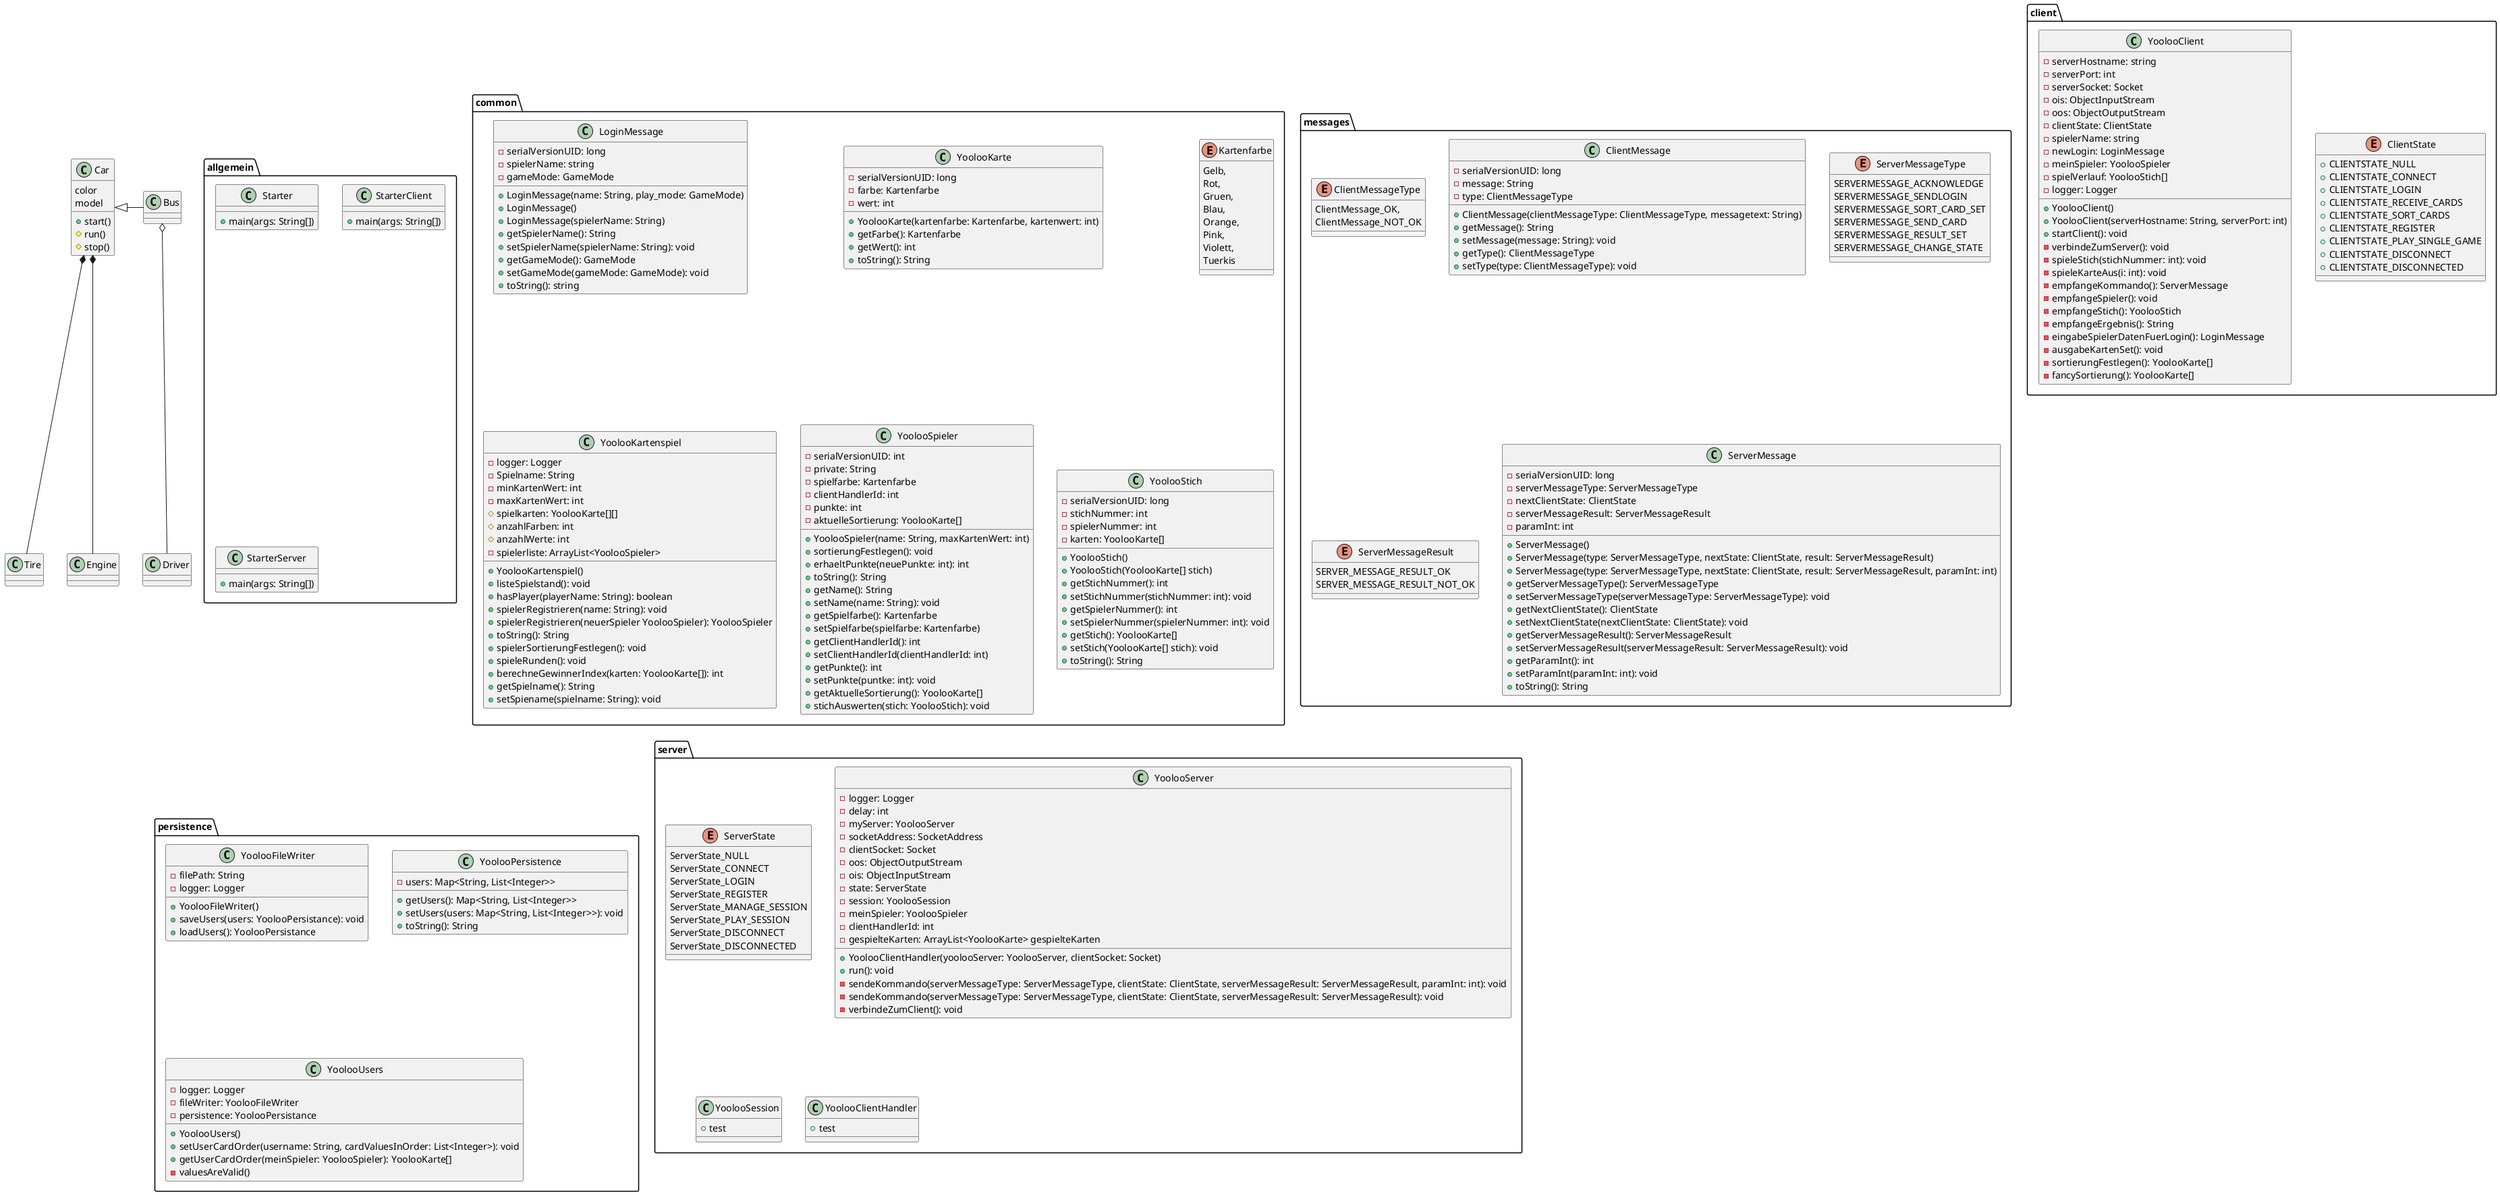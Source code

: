 @startuml

namespace allgemein {
  class Starter {
    + main(args: String[])
  }

  class StarterClient {
    + main(args: String[])
  }

  class StarterServer {
    + main(args: String[])
  }
}

namespace client {
  enum ClientState {
    + CLIENTSTATE_NULL
    + CLIENTSTATE_CONNECT
    + CLIENTSTATE_LOGIN
    + CLIENTSTATE_RECEIVE_CARDS
    + CLIENTSTATE_SORT_CARDS
    + CLIENTSTATE_REGISTER
    + CLIENTSTATE_PLAY_SINGLE_GAME
    + CLIENTSTATE_DISCONNECT
    + CLIENTSTATE_DISCONNECTED
  }

  class YoolooClient {
    - serverHostname: string
    - serverPort: int
    - serverSocket: Socket
    - ois: ObjectInputStream
    - oos: ObjectOutputStream
    - clientState: ClientState
    - spielerName: string
    - newLogin: LoginMessage
    - meinSpieler: YoolooSpieler
    - spielVerlauf: YoolooStich[]
    - logger: Logger
    + YoolooClient()
    + YoolooClient(serverHostname: String, serverPort: int)
    + startClient(): void
    - verbindeZumServer(): void
    - spieleStich(stichNummer: int): void
    - spieleKarteAus(i: int): void
    - empfangeKommando(): ServerMessage
    - empfangeSpieler(): void
    - empfangeStich(): YoolooStich
    - empfangeErgebnis(): String
    - eingabeSpielerDatenFuerLogin(): LoginMessage
    - ausgabeKartenSet(): void
    - sortierungFestlegen(): YoolooKarte[]
    - fancySortierung(): YoolooKarte[]
  }
}

namespace common {
  class LoginMessage {
    - serialVersionUID: long
    - spielerName: string
    - gameMode: GameMode
    + LoginMessage(name: String, play_mode: GameMode)
    + LoginMessage()
    + LoginMessage(spielerName: String)
    + getSpielerName(): String
    + setSpielerName(spielerName: String): void
    + getGameMode(): GameMode
    + setGameMode(gameMode: GameMode): void
    + toString(): string
  }

  class YoolooKarte {
    - serialVersionUID: long
    - farbe: Kartenfarbe
    - wert: int
    + YoolooKarte(kartenfarbe: Kartenfarbe, kartenwert: int)
    + getFarbe(): Kartenfarbe
    + getWert(): int
    + toString(): String
  }

   enum Kartenfarbe {
     Gelb,
     Rot,
     Gruen,
     Blau,
     Orange,
     Pink,
     Violett,
     Tuerkis
   }

  class YoolooKartenspiel {
    - logger: Logger
    - Spielname: String
    - minKartenWert: int
    - maxKartenWert: int
    # spielkarten: YoolooKarte[][]
    # anzahlFarben: int
    # anzahlWerte: int
    - spielerliste: ArrayList<YoolooSpieler>
    + YoolooKartenspiel()
    + listeSpielstand(): void
    + hasPlayer(playerName: String): boolean
    + spielerRegistrieren(name: String): void
    + spielerRegistrieren(neuerSpieler YoolooSpieler): YoolooSpieler
    + toString(): String
    + spielerSortierungFestlegen(): void
    + spieleRunden(): void
    + berechneGewinnerIndex(karten: YoolooKarte[]): int
    + getSpielname(): String
    + setSpiename(spielname: String): void
  }

  class YoolooSpieler {
    - serialVersionUID: int
    - private: String
    - spielfarbe: Kartenfarbe
    - clientHandlerId: int
    - punkte: int
    - aktuelleSortierung: YoolooKarte[]
    + YoolooSpieler(name: String, maxKartenWert: int)
    + sortierungFestlegen(): void
    + erhaeltPunkte(neuePunkte: int): int
    + toString(): String
    + getName(): String
    + setName(name: String): void
    + getSpielfarbe(): Kartenfarbe
    + setSpielfarbe(spielfarbe: Kartenfarbe)
    + getClientHandlerId(): int
    + setClientHandlerId(clientHandlerId: int)
    + getPunkte(): int
    + setPunkte(puntke: int): void
    + getAktuelleSortierung(): YoolooKarte[]
    + stichAuswerten(stich: YoolooStich): void
  }

  class YoolooStich {
    - serialVersionUID: long
    - stichNummer: int
    - spielerNummer: int
    - karten: YoolooKarte[]
    + YoolooStich()
    + YoolooStich(YoolooKarte[] stich)
    + getStichNummer(): int
    + setStichNummer(stichNummer: int): void
    + getSpielerNummer(): int
    + setSpielerNummer(spielerNummer: int): void
    + getStich(): YoolooKarte[]
    + setStich(YoolooKarte[] stich): void
    + toString(): String
  }
}

namespace messages {
  enum ClientMessageType {
    ClientMessage_OK,
    ClientMessage_NOT_OK
  }

  class ClientMessage {
    - serialVersionUID: long
    - message: String
    - type: ClientMessageType
    + ClientMessage(clientMessageType: ClientMessageType, messagetext: String)
    + getMessage(): String
    + setMessage(message: String): void
    + getType(): ClientMessageType
    + setType(type: ClientMessageType): void
  }

  enum ServerMessageType {
    SERVERMESSAGE_ACKNOWLEDGE
    SERVERMESSAGE_SENDLOGIN
    SERVERMESSAGE_SORT_CARD_SET
    SERVERMESSAGE_SEND_CARD
    SERVERMESSAGE_RESULT_SET
    SERVERMESSAGE_CHANGE_STATE
  }

  enum ServerMessageResult {
    SERVER_MESSAGE_RESULT_OK
    SERVER_MESSAGE_RESULT_NOT_OK
  }

  class ServerMessage {
    - serialVersionUID: long
    - serverMessageType: ServerMessageType
    - nextClientState: ClientState
    - serverMessageResult: ServerMessageResult
    - paramInt: int
    + ServerMessage()
    + ServerMessage(type: ServerMessageType, nextState: ClientState, result: ServerMessageResult)
    + ServerMessage(type: ServerMessageType, nextState: ClientState, result: ServerMessageResult, paramInt: int)
    + getServerMessageType(): ServerMessageType
    + setServerMessageType(serverMessageType: ServerMessageType): void
    + getNextClientState(): ClientState
    + setNextClientState(nextClientState: ClientState): void
    + getServerMessageResult(): ServerMessageResult
    + setServerMessageResult(serverMessageResult: ServerMessageResult): void
    + getParamInt(): int
    + setParamInt(paramInt: int): void
    + toString(): String
  }
}

namespace persistence {
  class YoolooFileWriter {
    - filePath: String
    - logger: Logger
    + YoolooFileWriter()
    + saveUsers(users: YoolooPersistance): void
    + loadUsers(): YoolooPersistance
  }

  class YoolooPersistence {
    - users: Map<String, List<Integer>>
    + getUsers(): Map<String, List<Integer>>
    + setUsers(users: Map<String, List<Integer>>): void
    + toString(): String
  }

  class YoolooUsers {
    - logger: Logger
    - fileWriter: YoolooFileWriter
    - persistence: YoolooPersistance
    + YoolooUsers()
    + setUserCardOrder(username: String, cardValuesInOrder: List<Integer>): void
    + getUserCardOrder(meinSpieler: YoolooSpieler): YoolooKarte[]
    - valuesAreValid()
  }
}

namespace server {
  enum ServerState {
    ServerState_NULL
    ServerState_CONNECT
    ServerState_LOGIN
    ServerState_REGISTER
    ServerState_MANAGE_SESSION
    ServerState_PLAY_SESSION
    ServerState_DISCONNECT
    ServerState_DISCONNECTED
  }

  class YoolooServer {
    - logger: Logger
    - delay: int
    - myServer: YoolooServer
    - socketAddress: SocketAddress
    - clientSocket: Socket
    - oos: ObjectOutputStream
    - ois: ObjectInputStream
    - state: ServerState
    - session: YoolooSession
    - meinSpieler: YoolooSpieler
    - clientHandlerId: int
    - gespielteKarten: ArrayList<YoolooKarte> gespielteKarten
    + YoolooClientHandler(yoolooServer: YoolooServer, clientSocket: Socket)
    + run(): void
    - sendeKommando(serverMessageType: ServerMessageType, clientState: ClientState, serverMessageResult: ServerMessageResult, paramInt: int): void
    - sendeKommando(serverMessageType: ServerMessageType, clientState: ClientState, serverMessageResult: ServerMessageResult): void
    - verbindeZumClient(): void
  }

  class YoolooSession {
    + test
  }

  class YoolooClientHandler {
    + test
  }
}

class Car {
  color
  model
  +start()
  #run()
  #stop()
}
Car <|- Bus
Car *-down- Tire
Car *-down- Engine
Bus o-down- Driver

@enduml